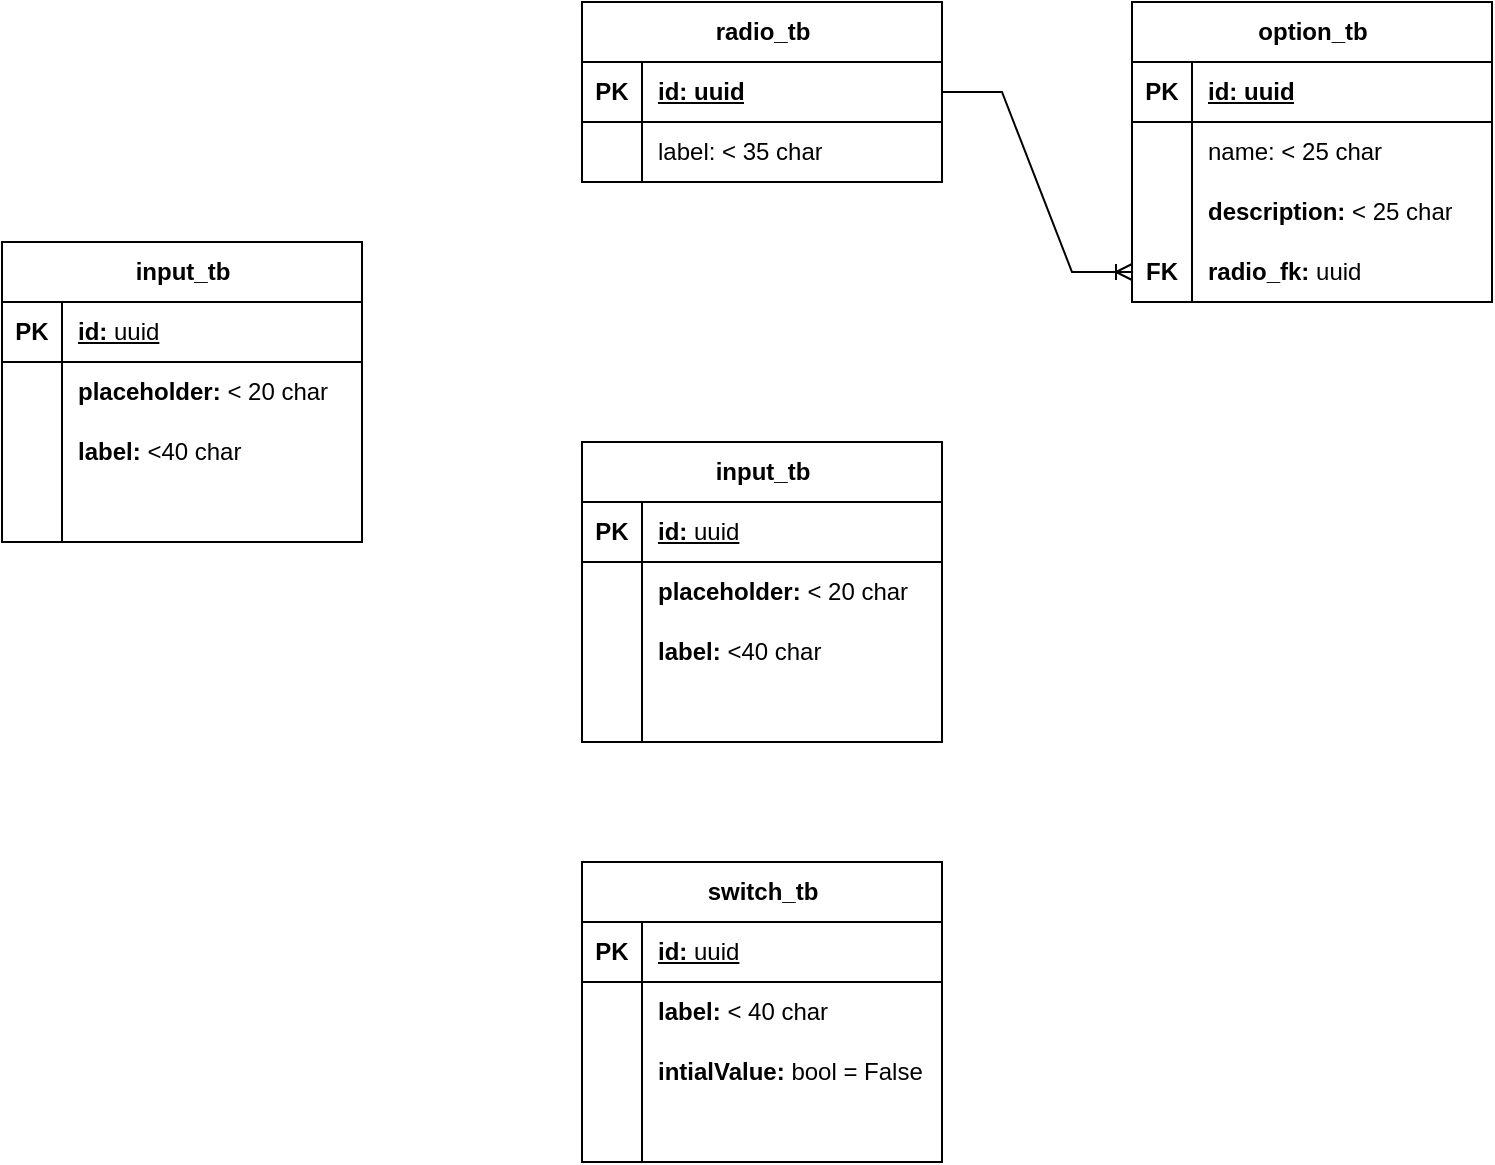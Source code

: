 <mxfile version="24.4.8" type="device" pages="2">
  <diagram name="erp" id="VuZBegY1fYgbjHsh9hPN">
    <mxGraphModel dx="2074" dy="774" grid="1" gridSize="10" guides="1" tooltips="1" connect="1" arrows="1" fold="1" page="1" pageScale="1" pageWidth="850" pageHeight="1100" math="0" shadow="0">
      <root>
        <mxCell id="0" />
        <mxCell id="1" parent="0" />
        <mxCell id="27-xQpvCcctXNor5G73u-2" value="radio_tb" style="shape=table;startSize=30;container=1;collapsible=1;childLayout=tableLayout;fixedRows=1;rowLines=0;fontStyle=1;align=center;resizeLast=1;html=1;" vertex="1" parent="1">
          <mxGeometry x="60" y="90" width="180" height="90" as="geometry" />
        </mxCell>
        <mxCell id="27-xQpvCcctXNor5G73u-3" value="" style="shape=tableRow;horizontal=0;startSize=0;swimlaneHead=0;swimlaneBody=0;fillColor=none;collapsible=0;dropTarget=0;points=[[0,0.5],[1,0.5]];portConstraint=eastwest;top=0;left=0;right=0;bottom=1;" vertex="1" parent="27-xQpvCcctXNor5G73u-2">
          <mxGeometry y="30" width="180" height="30" as="geometry" />
        </mxCell>
        <mxCell id="27-xQpvCcctXNor5G73u-4" value="PK" style="shape=partialRectangle;connectable=0;fillColor=none;top=0;left=0;bottom=0;right=0;fontStyle=1;overflow=hidden;whiteSpace=wrap;html=1;" vertex="1" parent="27-xQpvCcctXNor5G73u-3">
          <mxGeometry width="30" height="30" as="geometry">
            <mxRectangle width="30" height="30" as="alternateBounds" />
          </mxGeometry>
        </mxCell>
        <mxCell id="27-xQpvCcctXNor5G73u-5" value="id: uuid" style="shape=partialRectangle;connectable=0;fillColor=none;top=0;left=0;bottom=0;right=0;align=left;spacingLeft=6;fontStyle=5;overflow=hidden;whiteSpace=wrap;html=1;" vertex="1" parent="27-xQpvCcctXNor5G73u-3">
          <mxGeometry x="30" width="150" height="30" as="geometry">
            <mxRectangle width="150" height="30" as="alternateBounds" />
          </mxGeometry>
        </mxCell>
        <mxCell id="27-xQpvCcctXNor5G73u-6" value="" style="shape=tableRow;horizontal=0;startSize=0;swimlaneHead=0;swimlaneBody=0;fillColor=none;collapsible=0;dropTarget=0;points=[[0,0.5],[1,0.5]];portConstraint=eastwest;top=0;left=0;right=0;bottom=0;" vertex="1" parent="27-xQpvCcctXNor5G73u-2">
          <mxGeometry y="60" width="180" height="30" as="geometry" />
        </mxCell>
        <mxCell id="27-xQpvCcctXNor5G73u-7" value="" style="shape=partialRectangle;connectable=0;fillColor=none;top=0;left=0;bottom=0;right=0;editable=1;overflow=hidden;whiteSpace=wrap;html=1;" vertex="1" parent="27-xQpvCcctXNor5G73u-6">
          <mxGeometry width="30" height="30" as="geometry">
            <mxRectangle width="30" height="30" as="alternateBounds" />
          </mxGeometry>
        </mxCell>
        <mxCell id="27-xQpvCcctXNor5G73u-8" value="label: &amp;lt; 35 char" style="shape=partialRectangle;connectable=0;fillColor=none;top=0;left=0;bottom=0;right=0;align=left;spacingLeft=6;overflow=hidden;whiteSpace=wrap;html=1;" vertex="1" parent="27-xQpvCcctXNor5G73u-6">
          <mxGeometry x="30" width="150" height="30" as="geometry">
            <mxRectangle width="150" height="30" as="alternateBounds" />
          </mxGeometry>
        </mxCell>
        <mxCell id="27-xQpvCcctXNor5G73u-15" value="option_tb" style="shape=table;startSize=30;container=1;collapsible=1;childLayout=tableLayout;fixedRows=1;rowLines=0;fontStyle=1;align=center;resizeLast=1;html=1;" vertex="1" parent="1">
          <mxGeometry x="335" y="90" width="180" height="150" as="geometry">
            <mxRectangle x="360" y="90" width="90" height="30" as="alternateBounds" />
          </mxGeometry>
        </mxCell>
        <mxCell id="27-xQpvCcctXNor5G73u-16" value="" style="shape=tableRow;horizontal=0;startSize=0;swimlaneHead=0;swimlaneBody=0;fillColor=none;collapsible=0;dropTarget=0;points=[[0,0.5],[1,0.5]];portConstraint=eastwest;top=0;left=0;right=0;bottom=1;" vertex="1" parent="27-xQpvCcctXNor5G73u-15">
          <mxGeometry y="30" width="180" height="30" as="geometry" />
        </mxCell>
        <mxCell id="27-xQpvCcctXNor5G73u-17" value="PK" style="shape=partialRectangle;connectable=0;fillColor=none;top=0;left=0;bottom=0;right=0;fontStyle=1;overflow=hidden;whiteSpace=wrap;html=1;" vertex="1" parent="27-xQpvCcctXNor5G73u-16">
          <mxGeometry width="30" height="30" as="geometry">
            <mxRectangle width="30" height="30" as="alternateBounds" />
          </mxGeometry>
        </mxCell>
        <mxCell id="27-xQpvCcctXNor5G73u-18" value="id: uuid" style="shape=partialRectangle;connectable=0;fillColor=none;top=0;left=0;bottom=0;right=0;align=left;spacingLeft=6;fontStyle=5;overflow=hidden;whiteSpace=wrap;html=1;" vertex="1" parent="27-xQpvCcctXNor5G73u-16">
          <mxGeometry x="30" width="150" height="30" as="geometry">
            <mxRectangle width="150" height="30" as="alternateBounds" />
          </mxGeometry>
        </mxCell>
        <mxCell id="27-xQpvCcctXNor5G73u-19" value="" style="shape=tableRow;horizontal=0;startSize=0;swimlaneHead=0;swimlaneBody=0;fillColor=none;collapsible=0;dropTarget=0;points=[[0,0.5],[1,0.5]];portConstraint=eastwest;top=0;left=0;right=0;bottom=0;" vertex="1" parent="27-xQpvCcctXNor5G73u-15">
          <mxGeometry y="60" width="180" height="30" as="geometry" />
        </mxCell>
        <mxCell id="27-xQpvCcctXNor5G73u-20" value="" style="shape=partialRectangle;connectable=0;fillColor=none;top=0;left=0;bottom=0;right=0;editable=1;overflow=hidden;whiteSpace=wrap;html=1;" vertex="1" parent="27-xQpvCcctXNor5G73u-19">
          <mxGeometry width="30" height="30" as="geometry">
            <mxRectangle width="30" height="30" as="alternateBounds" />
          </mxGeometry>
        </mxCell>
        <mxCell id="27-xQpvCcctXNor5G73u-21" value="name: &amp;lt; 25 char" style="shape=partialRectangle;connectable=0;fillColor=none;top=0;left=0;bottom=0;right=0;align=left;spacingLeft=6;overflow=hidden;whiteSpace=wrap;html=1;" vertex="1" parent="27-xQpvCcctXNor5G73u-19">
          <mxGeometry x="30" width="150" height="30" as="geometry">
            <mxRectangle width="150" height="30" as="alternateBounds" />
          </mxGeometry>
        </mxCell>
        <mxCell id="27-xQpvCcctXNor5G73u-26" style="shape=tableRow;horizontal=0;startSize=0;swimlaneHead=0;swimlaneBody=0;fillColor=none;collapsible=0;dropTarget=0;points=[[0,0.5],[1,0.5]];portConstraint=eastwest;top=0;left=0;right=0;bottom=0;" vertex="1" parent="27-xQpvCcctXNor5G73u-15">
          <mxGeometry y="90" width="180" height="30" as="geometry" />
        </mxCell>
        <mxCell id="27-xQpvCcctXNor5G73u-27" style="shape=partialRectangle;connectable=0;fillColor=none;top=0;left=0;bottom=0;right=0;editable=1;overflow=hidden;whiteSpace=wrap;html=1;" vertex="1" parent="27-xQpvCcctXNor5G73u-26">
          <mxGeometry width="30" height="30" as="geometry">
            <mxRectangle width="30" height="30" as="alternateBounds" />
          </mxGeometry>
        </mxCell>
        <mxCell id="27-xQpvCcctXNor5G73u-28" value="&lt;b&gt;description: &lt;/b&gt;&amp;lt; 25 char" style="shape=partialRectangle;connectable=0;fillColor=none;top=0;left=0;bottom=0;right=0;align=left;spacingLeft=6;overflow=hidden;whiteSpace=wrap;html=1;" vertex="1" parent="27-xQpvCcctXNor5G73u-26">
          <mxGeometry x="30" width="150" height="30" as="geometry">
            <mxRectangle width="150" height="30" as="alternateBounds" />
          </mxGeometry>
        </mxCell>
        <mxCell id="27-xQpvCcctXNor5G73u-29" style="shape=tableRow;horizontal=0;startSize=0;swimlaneHead=0;swimlaneBody=0;fillColor=none;collapsible=0;dropTarget=0;points=[[0,0.5],[1,0.5]];portConstraint=eastwest;top=0;left=0;right=0;bottom=0;" vertex="1" parent="27-xQpvCcctXNor5G73u-15">
          <mxGeometry y="120" width="180" height="30" as="geometry" />
        </mxCell>
        <mxCell id="27-xQpvCcctXNor5G73u-30" value="&lt;b&gt;FK&lt;/b&gt;" style="shape=partialRectangle;connectable=0;fillColor=none;top=0;left=0;bottom=0;right=0;editable=1;overflow=hidden;whiteSpace=wrap;html=1;" vertex="1" parent="27-xQpvCcctXNor5G73u-29">
          <mxGeometry width="30" height="30" as="geometry">
            <mxRectangle width="30" height="30" as="alternateBounds" />
          </mxGeometry>
        </mxCell>
        <mxCell id="27-xQpvCcctXNor5G73u-31" value="&lt;b&gt;radio_fk: &lt;/b&gt;uuid" style="shape=partialRectangle;connectable=0;fillColor=none;top=0;left=0;bottom=0;right=0;align=left;spacingLeft=6;overflow=hidden;whiteSpace=wrap;html=1;" vertex="1" parent="27-xQpvCcctXNor5G73u-29">
          <mxGeometry x="30" width="150" height="30" as="geometry">
            <mxRectangle width="150" height="30" as="alternateBounds" />
          </mxGeometry>
        </mxCell>
        <mxCell id="27-xQpvCcctXNor5G73u-32" value="" style="edgeStyle=entityRelationEdgeStyle;fontSize=12;html=1;endArrow=ERoneToMany;rounded=0;exitX=1;exitY=0.5;exitDx=0;exitDy=0;entryX=0;entryY=0.5;entryDx=0;entryDy=0;" edge="1" parent="1" source="27-xQpvCcctXNor5G73u-3" target="27-xQpvCcctXNor5G73u-29">
          <mxGeometry width="100" height="100" relative="1" as="geometry">
            <mxPoint x="210" y="250" as="sourcePoint" />
            <mxPoint x="470" y="350" as="targetPoint" />
          </mxGeometry>
        </mxCell>
        <mxCell id="27-xQpvCcctXNor5G73u-33" value="input_tb" style="shape=table;startSize=30;container=1;collapsible=1;childLayout=tableLayout;fixedRows=1;rowLines=0;fontStyle=1;align=center;resizeLast=1;html=1;" vertex="1" parent="1">
          <mxGeometry x="60" y="310" width="180" height="150" as="geometry" />
        </mxCell>
        <mxCell id="27-xQpvCcctXNor5G73u-34" value="" style="shape=tableRow;horizontal=0;startSize=0;swimlaneHead=0;swimlaneBody=0;fillColor=none;collapsible=0;dropTarget=0;points=[[0,0.5],[1,0.5]];portConstraint=eastwest;top=0;left=0;right=0;bottom=1;" vertex="1" parent="27-xQpvCcctXNor5G73u-33">
          <mxGeometry y="30" width="180" height="30" as="geometry" />
        </mxCell>
        <mxCell id="27-xQpvCcctXNor5G73u-35" value="PK" style="shape=partialRectangle;connectable=0;fillColor=none;top=0;left=0;bottom=0;right=0;fontStyle=1;overflow=hidden;whiteSpace=wrap;html=1;" vertex="1" parent="27-xQpvCcctXNor5G73u-34">
          <mxGeometry width="30" height="30" as="geometry">
            <mxRectangle width="30" height="30" as="alternateBounds" />
          </mxGeometry>
        </mxCell>
        <mxCell id="27-xQpvCcctXNor5G73u-36" value="id: &lt;span style=&quot;font-weight: normal;&quot;&gt;uuid&lt;/span&gt;" style="shape=partialRectangle;connectable=0;fillColor=none;top=0;left=0;bottom=0;right=0;align=left;spacingLeft=6;fontStyle=5;overflow=hidden;whiteSpace=wrap;html=1;" vertex="1" parent="27-xQpvCcctXNor5G73u-34">
          <mxGeometry x="30" width="150" height="30" as="geometry">
            <mxRectangle width="150" height="30" as="alternateBounds" />
          </mxGeometry>
        </mxCell>
        <mxCell id="27-xQpvCcctXNor5G73u-37" value="" style="shape=tableRow;horizontal=0;startSize=0;swimlaneHead=0;swimlaneBody=0;fillColor=none;collapsible=0;dropTarget=0;points=[[0,0.5],[1,0.5]];portConstraint=eastwest;top=0;left=0;right=0;bottom=0;" vertex="1" parent="27-xQpvCcctXNor5G73u-33">
          <mxGeometry y="60" width="180" height="30" as="geometry" />
        </mxCell>
        <mxCell id="27-xQpvCcctXNor5G73u-38" value="" style="shape=partialRectangle;connectable=0;fillColor=none;top=0;left=0;bottom=0;right=0;editable=1;overflow=hidden;whiteSpace=wrap;html=1;" vertex="1" parent="27-xQpvCcctXNor5G73u-37">
          <mxGeometry width="30" height="30" as="geometry">
            <mxRectangle width="30" height="30" as="alternateBounds" />
          </mxGeometry>
        </mxCell>
        <mxCell id="27-xQpvCcctXNor5G73u-39" value="&lt;b&gt;placeholder: &lt;/b&gt;&amp;lt; 20 char" style="shape=partialRectangle;connectable=0;fillColor=none;top=0;left=0;bottom=0;right=0;align=left;spacingLeft=6;overflow=hidden;whiteSpace=wrap;html=1;" vertex="1" parent="27-xQpvCcctXNor5G73u-37">
          <mxGeometry x="30" width="150" height="30" as="geometry">
            <mxRectangle width="150" height="30" as="alternateBounds" />
          </mxGeometry>
        </mxCell>
        <mxCell id="27-xQpvCcctXNor5G73u-40" value="" style="shape=tableRow;horizontal=0;startSize=0;swimlaneHead=0;swimlaneBody=0;fillColor=none;collapsible=0;dropTarget=0;points=[[0,0.5],[1,0.5]];portConstraint=eastwest;top=0;left=0;right=0;bottom=0;" vertex="1" parent="27-xQpvCcctXNor5G73u-33">
          <mxGeometry y="90" width="180" height="30" as="geometry" />
        </mxCell>
        <mxCell id="27-xQpvCcctXNor5G73u-41" value="" style="shape=partialRectangle;connectable=0;fillColor=none;top=0;left=0;bottom=0;right=0;editable=1;overflow=hidden;whiteSpace=wrap;html=1;" vertex="1" parent="27-xQpvCcctXNor5G73u-40">
          <mxGeometry width="30" height="30" as="geometry">
            <mxRectangle width="30" height="30" as="alternateBounds" />
          </mxGeometry>
        </mxCell>
        <mxCell id="27-xQpvCcctXNor5G73u-42" value="&lt;b&gt;label: &lt;/b&gt;&amp;lt;40 char" style="shape=partialRectangle;connectable=0;fillColor=none;top=0;left=0;bottom=0;right=0;align=left;spacingLeft=6;overflow=hidden;whiteSpace=wrap;html=1;" vertex="1" parent="27-xQpvCcctXNor5G73u-40">
          <mxGeometry x="30" width="150" height="30" as="geometry">
            <mxRectangle width="150" height="30" as="alternateBounds" />
          </mxGeometry>
        </mxCell>
        <mxCell id="27-xQpvCcctXNor5G73u-43" value="" style="shape=tableRow;horizontal=0;startSize=0;swimlaneHead=0;swimlaneBody=0;fillColor=none;collapsible=0;dropTarget=0;points=[[0,0.5],[1,0.5]];portConstraint=eastwest;top=0;left=0;right=0;bottom=0;" vertex="1" parent="27-xQpvCcctXNor5G73u-33">
          <mxGeometry y="120" width="180" height="30" as="geometry" />
        </mxCell>
        <mxCell id="27-xQpvCcctXNor5G73u-44" value="" style="shape=partialRectangle;connectable=0;fillColor=none;top=0;left=0;bottom=0;right=0;editable=1;overflow=hidden;whiteSpace=wrap;html=1;" vertex="1" parent="27-xQpvCcctXNor5G73u-43">
          <mxGeometry width="30" height="30" as="geometry">
            <mxRectangle width="30" height="30" as="alternateBounds" />
          </mxGeometry>
        </mxCell>
        <mxCell id="27-xQpvCcctXNor5G73u-45" value="" style="shape=partialRectangle;connectable=0;fillColor=none;top=0;left=0;bottom=0;right=0;align=left;spacingLeft=6;overflow=hidden;whiteSpace=wrap;html=1;" vertex="1" parent="27-xQpvCcctXNor5G73u-43">
          <mxGeometry x="30" width="150" height="30" as="geometry">
            <mxRectangle width="150" height="30" as="alternateBounds" />
          </mxGeometry>
        </mxCell>
        <mxCell id="27-xQpvCcctXNor5G73u-46" value="input_tb" style="shape=table;startSize=30;container=1;collapsible=1;childLayout=tableLayout;fixedRows=1;rowLines=0;fontStyle=1;align=center;resizeLast=1;html=1;" vertex="1" parent="1">
          <mxGeometry x="-230" y="210" width="180" height="150" as="geometry" />
        </mxCell>
        <mxCell id="27-xQpvCcctXNor5G73u-47" value="" style="shape=tableRow;horizontal=0;startSize=0;swimlaneHead=0;swimlaneBody=0;fillColor=none;collapsible=0;dropTarget=0;points=[[0,0.5],[1,0.5]];portConstraint=eastwest;top=0;left=0;right=0;bottom=1;" vertex="1" parent="27-xQpvCcctXNor5G73u-46">
          <mxGeometry y="30" width="180" height="30" as="geometry" />
        </mxCell>
        <mxCell id="27-xQpvCcctXNor5G73u-48" value="PK" style="shape=partialRectangle;connectable=0;fillColor=none;top=0;left=0;bottom=0;right=0;fontStyle=1;overflow=hidden;whiteSpace=wrap;html=1;" vertex="1" parent="27-xQpvCcctXNor5G73u-47">
          <mxGeometry width="30" height="30" as="geometry">
            <mxRectangle width="30" height="30" as="alternateBounds" />
          </mxGeometry>
        </mxCell>
        <mxCell id="27-xQpvCcctXNor5G73u-49" value="id: &lt;span style=&quot;font-weight: normal;&quot;&gt;uuid&lt;/span&gt;" style="shape=partialRectangle;connectable=0;fillColor=none;top=0;left=0;bottom=0;right=0;align=left;spacingLeft=6;fontStyle=5;overflow=hidden;whiteSpace=wrap;html=1;" vertex="1" parent="27-xQpvCcctXNor5G73u-47">
          <mxGeometry x="30" width="150" height="30" as="geometry">
            <mxRectangle width="150" height="30" as="alternateBounds" />
          </mxGeometry>
        </mxCell>
        <mxCell id="27-xQpvCcctXNor5G73u-50" value="" style="shape=tableRow;horizontal=0;startSize=0;swimlaneHead=0;swimlaneBody=0;fillColor=none;collapsible=0;dropTarget=0;points=[[0,0.5],[1,0.5]];portConstraint=eastwest;top=0;left=0;right=0;bottom=0;" vertex="1" parent="27-xQpvCcctXNor5G73u-46">
          <mxGeometry y="60" width="180" height="30" as="geometry" />
        </mxCell>
        <mxCell id="27-xQpvCcctXNor5G73u-51" value="" style="shape=partialRectangle;connectable=0;fillColor=none;top=0;left=0;bottom=0;right=0;editable=1;overflow=hidden;whiteSpace=wrap;html=1;" vertex="1" parent="27-xQpvCcctXNor5G73u-50">
          <mxGeometry width="30" height="30" as="geometry">
            <mxRectangle width="30" height="30" as="alternateBounds" />
          </mxGeometry>
        </mxCell>
        <mxCell id="27-xQpvCcctXNor5G73u-52" value="&lt;b&gt;placeholder: &lt;/b&gt;&amp;lt; 20 char" style="shape=partialRectangle;connectable=0;fillColor=none;top=0;left=0;bottom=0;right=0;align=left;spacingLeft=6;overflow=hidden;whiteSpace=wrap;html=1;" vertex="1" parent="27-xQpvCcctXNor5G73u-50">
          <mxGeometry x="30" width="150" height="30" as="geometry">
            <mxRectangle width="150" height="30" as="alternateBounds" />
          </mxGeometry>
        </mxCell>
        <mxCell id="27-xQpvCcctXNor5G73u-53" value="" style="shape=tableRow;horizontal=0;startSize=0;swimlaneHead=0;swimlaneBody=0;fillColor=none;collapsible=0;dropTarget=0;points=[[0,0.5],[1,0.5]];portConstraint=eastwest;top=0;left=0;right=0;bottom=0;" vertex="1" parent="27-xQpvCcctXNor5G73u-46">
          <mxGeometry y="90" width="180" height="30" as="geometry" />
        </mxCell>
        <mxCell id="27-xQpvCcctXNor5G73u-54" value="" style="shape=partialRectangle;connectable=0;fillColor=none;top=0;left=0;bottom=0;right=0;editable=1;overflow=hidden;whiteSpace=wrap;html=1;" vertex="1" parent="27-xQpvCcctXNor5G73u-53">
          <mxGeometry width="30" height="30" as="geometry">
            <mxRectangle width="30" height="30" as="alternateBounds" />
          </mxGeometry>
        </mxCell>
        <mxCell id="27-xQpvCcctXNor5G73u-55" value="&lt;b&gt;label: &lt;/b&gt;&amp;lt;40 char" style="shape=partialRectangle;connectable=0;fillColor=none;top=0;left=0;bottom=0;right=0;align=left;spacingLeft=6;overflow=hidden;whiteSpace=wrap;html=1;" vertex="1" parent="27-xQpvCcctXNor5G73u-53">
          <mxGeometry x="30" width="150" height="30" as="geometry">
            <mxRectangle width="150" height="30" as="alternateBounds" />
          </mxGeometry>
        </mxCell>
        <mxCell id="27-xQpvCcctXNor5G73u-56" value="" style="shape=tableRow;horizontal=0;startSize=0;swimlaneHead=0;swimlaneBody=0;fillColor=none;collapsible=0;dropTarget=0;points=[[0,0.5],[1,0.5]];portConstraint=eastwest;top=0;left=0;right=0;bottom=0;" vertex="1" parent="27-xQpvCcctXNor5G73u-46">
          <mxGeometry y="120" width="180" height="30" as="geometry" />
        </mxCell>
        <mxCell id="27-xQpvCcctXNor5G73u-57" value="" style="shape=partialRectangle;connectable=0;fillColor=none;top=0;left=0;bottom=0;right=0;editable=1;overflow=hidden;whiteSpace=wrap;html=1;" vertex="1" parent="27-xQpvCcctXNor5G73u-56">
          <mxGeometry width="30" height="30" as="geometry">
            <mxRectangle width="30" height="30" as="alternateBounds" />
          </mxGeometry>
        </mxCell>
        <mxCell id="27-xQpvCcctXNor5G73u-58" value="" style="shape=partialRectangle;connectable=0;fillColor=none;top=0;left=0;bottom=0;right=0;align=left;spacingLeft=6;overflow=hidden;whiteSpace=wrap;html=1;" vertex="1" parent="27-xQpvCcctXNor5G73u-56">
          <mxGeometry x="30" width="150" height="30" as="geometry">
            <mxRectangle width="150" height="30" as="alternateBounds" />
          </mxGeometry>
        </mxCell>
        <mxCell id="27-xQpvCcctXNor5G73u-59" value="switch_tb" style="shape=table;startSize=30;container=1;collapsible=1;childLayout=tableLayout;fixedRows=1;rowLines=0;fontStyle=1;align=center;resizeLast=1;html=1;" vertex="1" parent="1">
          <mxGeometry x="60" y="520" width="180" height="150" as="geometry" />
        </mxCell>
        <mxCell id="27-xQpvCcctXNor5G73u-60" value="" style="shape=tableRow;horizontal=0;startSize=0;swimlaneHead=0;swimlaneBody=0;fillColor=none;collapsible=0;dropTarget=0;points=[[0,0.5],[1,0.5]];portConstraint=eastwest;top=0;left=0;right=0;bottom=1;" vertex="1" parent="27-xQpvCcctXNor5G73u-59">
          <mxGeometry y="30" width="180" height="30" as="geometry" />
        </mxCell>
        <mxCell id="27-xQpvCcctXNor5G73u-61" value="PK" style="shape=partialRectangle;connectable=0;fillColor=none;top=0;left=0;bottom=0;right=0;fontStyle=1;overflow=hidden;whiteSpace=wrap;html=1;" vertex="1" parent="27-xQpvCcctXNor5G73u-60">
          <mxGeometry width="30" height="30" as="geometry">
            <mxRectangle width="30" height="30" as="alternateBounds" />
          </mxGeometry>
        </mxCell>
        <mxCell id="27-xQpvCcctXNor5G73u-62" value="id: &lt;span style=&quot;font-weight: normal;&quot;&gt;uuid&lt;/span&gt;" style="shape=partialRectangle;connectable=0;fillColor=none;top=0;left=0;bottom=0;right=0;align=left;spacingLeft=6;fontStyle=5;overflow=hidden;whiteSpace=wrap;html=1;" vertex="1" parent="27-xQpvCcctXNor5G73u-60">
          <mxGeometry x="30" width="150" height="30" as="geometry">
            <mxRectangle width="150" height="30" as="alternateBounds" />
          </mxGeometry>
        </mxCell>
        <mxCell id="27-xQpvCcctXNor5G73u-63" value="" style="shape=tableRow;horizontal=0;startSize=0;swimlaneHead=0;swimlaneBody=0;fillColor=none;collapsible=0;dropTarget=0;points=[[0,0.5],[1,0.5]];portConstraint=eastwest;top=0;left=0;right=0;bottom=0;" vertex="1" parent="27-xQpvCcctXNor5G73u-59">
          <mxGeometry y="60" width="180" height="30" as="geometry" />
        </mxCell>
        <mxCell id="27-xQpvCcctXNor5G73u-64" value="" style="shape=partialRectangle;connectable=0;fillColor=none;top=0;left=0;bottom=0;right=0;editable=1;overflow=hidden;whiteSpace=wrap;html=1;" vertex="1" parent="27-xQpvCcctXNor5G73u-63">
          <mxGeometry width="30" height="30" as="geometry">
            <mxRectangle width="30" height="30" as="alternateBounds" />
          </mxGeometry>
        </mxCell>
        <mxCell id="27-xQpvCcctXNor5G73u-65" value="&lt;b&gt;label: &lt;/b&gt;&amp;lt; 40 char" style="shape=partialRectangle;connectable=0;fillColor=none;top=0;left=0;bottom=0;right=0;align=left;spacingLeft=6;overflow=hidden;whiteSpace=wrap;html=1;" vertex="1" parent="27-xQpvCcctXNor5G73u-63">
          <mxGeometry x="30" width="150" height="30" as="geometry">
            <mxRectangle width="150" height="30" as="alternateBounds" />
          </mxGeometry>
        </mxCell>
        <mxCell id="27-xQpvCcctXNor5G73u-66" value="" style="shape=tableRow;horizontal=0;startSize=0;swimlaneHead=0;swimlaneBody=0;fillColor=none;collapsible=0;dropTarget=0;points=[[0,0.5],[1,0.5]];portConstraint=eastwest;top=0;left=0;right=0;bottom=0;" vertex="1" parent="27-xQpvCcctXNor5G73u-59">
          <mxGeometry y="90" width="180" height="30" as="geometry" />
        </mxCell>
        <mxCell id="27-xQpvCcctXNor5G73u-67" value="" style="shape=partialRectangle;connectable=0;fillColor=none;top=0;left=0;bottom=0;right=0;editable=1;overflow=hidden;whiteSpace=wrap;html=1;" vertex="1" parent="27-xQpvCcctXNor5G73u-66">
          <mxGeometry width="30" height="30" as="geometry">
            <mxRectangle width="30" height="30" as="alternateBounds" />
          </mxGeometry>
        </mxCell>
        <mxCell id="27-xQpvCcctXNor5G73u-68" value="&lt;b&gt;intialValue: &lt;/b&gt;bool = False" style="shape=partialRectangle;connectable=0;fillColor=none;top=0;left=0;bottom=0;right=0;align=left;spacingLeft=6;overflow=hidden;whiteSpace=wrap;html=1;" vertex="1" parent="27-xQpvCcctXNor5G73u-66">
          <mxGeometry x="30" width="150" height="30" as="geometry">
            <mxRectangle width="150" height="30" as="alternateBounds" />
          </mxGeometry>
        </mxCell>
        <mxCell id="27-xQpvCcctXNor5G73u-69" value="" style="shape=tableRow;horizontal=0;startSize=0;swimlaneHead=0;swimlaneBody=0;fillColor=none;collapsible=0;dropTarget=0;points=[[0,0.5],[1,0.5]];portConstraint=eastwest;top=0;left=0;right=0;bottom=0;" vertex="1" parent="27-xQpvCcctXNor5G73u-59">
          <mxGeometry y="120" width="180" height="30" as="geometry" />
        </mxCell>
        <mxCell id="27-xQpvCcctXNor5G73u-70" value="" style="shape=partialRectangle;connectable=0;fillColor=none;top=0;left=0;bottom=0;right=0;editable=1;overflow=hidden;whiteSpace=wrap;html=1;" vertex="1" parent="27-xQpvCcctXNor5G73u-69">
          <mxGeometry width="30" height="30" as="geometry">
            <mxRectangle width="30" height="30" as="alternateBounds" />
          </mxGeometry>
        </mxCell>
        <mxCell id="27-xQpvCcctXNor5G73u-71" value="" style="shape=partialRectangle;connectable=0;fillColor=none;top=0;left=0;bottom=0;right=0;align=left;spacingLeft=6;overflow=hidden;whiteSpace=wrap;html=1;" vertex="1" parent="27-xQpvCcctXNor5G73u-69">
          <mxGeometry x="30" width="150" height="30" as="geometry">
            <mxRectangle width="150" height="30" as="alternateBounds" />
          </mxGeometry>
        </mxCell>
      </root>
    </mxGraphModel>
  </diagram>
  <diagram id="tOFy9A7APod7Jf7tF97K" name="infrastructure">
    <mxGraphModel dx="2722" dy="1347" grid="1" gridSize="10" guides="1" tooltips="1" connect="1" arrows="1" fold="1" page="1" pageScale="1" pageWidth="850" pageHeight="1100" math="0" shadow="0">
      <root>
        <mxCell id="0" />
        <mxCell id="1" parent="0" />
        <mxCell id="PTTQBdN1-QEksdFlfVQA-2" value="redis" style="rounded=0;whiteSpace=wrap;html=1;" vertex="1" parent="1">
          <mxGeometry x="260" y="140" width="110" height="40" as="geometry" />
        </mxCell>
        <mxCell id="PTTQBdN1-QEksdFlfVQA-3" value="auth" style="rounded=0;whiteSpace=wrap;html=1;" vertex="1" parent="1">
          <mxGeometry x="100" y="390" width="120" height="60" as="geometry" />
        </mxCell>
        <mxCell id="PTTQBdN1-QEksdFlfVQA-4" value="" style="endArrow=classic;html=1;rounded=0;exitX=0.5;exitY=0;exitDx=0;exitDy=0;entryX=0.5;entryY=1;entryDx=0;entryDy=0;" edge="1" parent="1" source="PTTQBdN1-QEksdFlfVQA-3">
          <mxGeometry width="50" height="50" relative="1" as="geometry">
            <mxPoint x="400" y="410" as="sourcePoint" />
            <mxPoint x="300" y="180" as="targetPoint" />
          </mxGeometry>
        </mxCell>
        <mxCell id="PTTQBdN1-QEksdFlfVQA-5" value="session" style="rounded=1;whiteSpace=wrap;html=1;" vertex="1" parent="1">
          <mxGeometry x="210" y="220" width="70" height="30" as="geometry" />
        </mxCell>
        <mxCell id="PTTQBdN1-QEksdFlfVQA-6" value="&lt;div&gt;form-management&lt;/div&gt;" style="rounded=0;whiteSpace=wrap;html=1;" vertex="1" parent="1">
          <mxGeometry x="350" y="390" width="140" height="60" as="geometry" />
        </mxCell>
        <mxCell id="PTTQBdN1-QEksdFlfVQA-7" value="postgres" style="shape=cylinder3;whiteSpace=wrap;html=1;boundedLbl=1;backgroundOutline=1;size=15;" vertex="1" parent="1">
          <mxGeometry x="30" y="50" width="60" height="80" as="geometry" />
        </mxCell>
        <mxCell id="PTTQBdN1-QEksdFlfVQA-10" value="" style="endArrow=classic;html=1;rounded=0;exitX=0.5;exitY=0;exitDx=0;exitDy=0;entryX=0.65;entryY=1.038;entryDx=0;entryDy=0;entryPerimeter=0;" edge="1" parent="1" source="PTTQBdN1-QEksdFlfVQA-3" target="PTTQBdN1-QEksdFlfVQA-7">
          <mxGeometry width="50" height="50" relative="1" as="geometry">
            <mxPoint x="240" y="410" as="sourcePoint" />
            <mxPoint x="290" y="360" as="targetPoint" />
          </mxGeometry>
        </mxCell>
        <mxCell id="PTTQBdN1-QEksdFlfVQA-11" value="user authentication" style="rounded=1;whiteSpace=wrap;html=1;" vertex="1" parent="1">
          <mxGeometry x="30" y="200" width="120" height="30" as="geometry" />
        </mxCell>
        <mxCell id="PTTQBdN1-QEksdFlfVQA-15" value="message queue" style="strokeWidth=2;html=1;shape=mxgraph.flowchart.direct_data;whiteSpace=wrap;" vertex="1" parent="1">
          <mxGeometry x="940" y="100" width="110" height="60" as="geometry" />
        </mxCell>
        <mxCell id="PTTQBdN1-QEksdFlfVQA-16" value="membership" style="rounded=0;whiteSpace=wrap;html=1;" vertex="1" parent="1">
          <mxGeometry x="610" y="390" width="120" height="60" as="geometry" />
        </mxCell>
        <mxCell id="PTTQBdN1-QEksdFlfVQA-17" value="cms" style="rounded=0;whiteSpace=wrap;html=1;" vertex="1" parent="1">
          <mxGeometry x="850" y="390" width="120" height="60" as="geometry" />
        </mxCell>
        <mxCell id="PTTQBdN1-QEksdFlfVQA-18" value="qr" style="rounded=0;whiteSpace=wrap;html=1;" vertex="1" parent="1">
          <mxGeometry x="1100" y="390" width="120" height="60" as="geometry" />
        </mxCell>
        <mxCell id="PTTQBdN1-QEksdFlfVQA-19" value="gateway" style="rounded=0;whiteSpace=wrap;html=1;" vertex="1" parent="1">
          <mxGeometry x="710" y="690" width="120" height="60" as="geometry" />
        </mxCell>
        <mxCell id="PTTQBdN1-QEksdFlfVQA-20" value="payment" style="rounded=0;whiteSpace=wrap;html=1;" vertex="1" parent="1">
          <mxGeometry x="1310" y="390" width="140" height="60" as="geometry" />
        </mxCell>
        <mxCell id="PTTQBdN1-QEksdFlfVQA-21" value="stripe" style="shape=cube;whiteSpace=wrap;html=1;boundedLbl=1;backgroundOutline=1;darkOpacity=0.05;darkOpacity2=0.1;" vertex="1" parent="1">
          <mxGeometry x="1450" y="190" width="120" height="80" as="geometry" />
        </mxCell>
        <mxCell id="PTTQBdN1-QEksdFlfVQA-22" value="" style="endArrow=classic;html=1;rounded=0;" edge="1" parent="1" source="PTTQBdN1-QEksdFlfVQA-20" target="PTTQBdN1-QEksdFlfVQA-21">
          <mxGeometry width="50" height="50" relative="1" as="geometry">
            <mxPoint x="800" y="410" as="sourcePoint" />
            <mxPoint x="850" y="360" as="targetPoint" />
          </mxGeometry>
        </mxCell>
        <mxCell id="PTTQBdN1-QEksdFlfVQA-24" value="dashboard" style="rounded=0;whiteSpace=wrap;html=1;" vertex="1" parent="1">
          <mxGeometry x="550" y="880" width="120" height="60" as="geometry" />
        </mxCell>
        <mxCell id="PTTQBdN1-QEksdFlfVQA-25" value="qr form" style="rounded=0;whiteSpace=wrap;html=1;" vertex="1" parent="1">
          <mxGeometry x="930" y="880" width="120" height="60" as="geometry" />
        </mxCell>
        <mxCell id="PTTQBdN1-QEksdFlfVQA-26" value="client" style="shape=umlActor;verticalLabelPosition=bottom;verticalAlign=top;html=1;outlineConnect=0;" vertex="1" parent="1">
          <mxGeometry x="595" y="1010" width="30" height="60" as="geometry" />
        </mxCell>
        <mxCell id="PTTQBdN1-QEksdFlfVQA-27" value="landing" style="rounded=0;whiteSpace=wrap;html=1;" vertex="1" parent="1">
          <mxGeometry x="730" y="880" width="120" height="60" as="geometry" />
        </mxCell>
      </root>
    </mxGraphModel>
  </diagram>
</mxfile>
